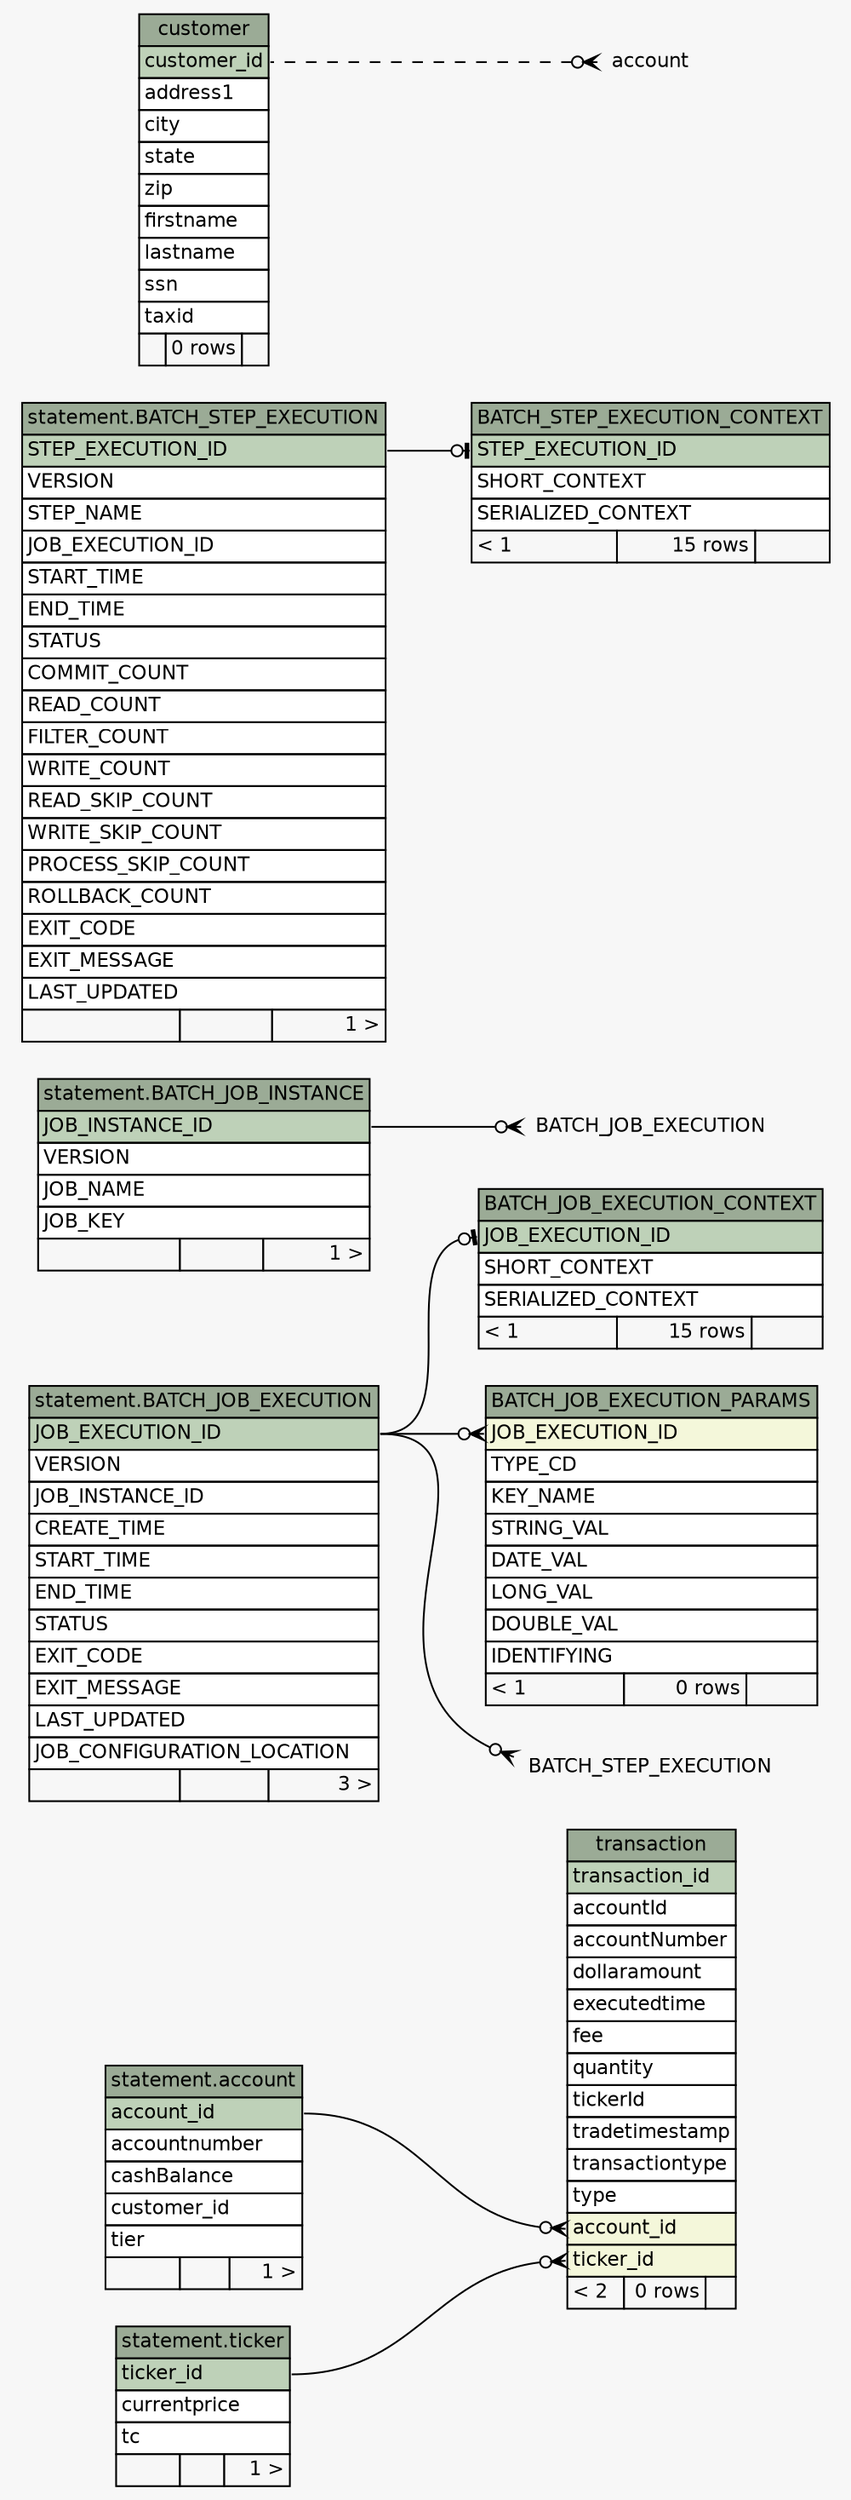 // dot 2.36.0 on Mac OS X 10.10.2
// SchemaSpy rev Unknown
digraph "largeImpliedRelationshipsDiagram" {
  graph [
    rankdir="RL"
    bgcolor="#f7f7f7"
    
    nodesep="0.18"
    ranksep="0.46"
    fontname="Helvetica"
    fontsize="11"
  ];
  node [
    fontname="Helvetica"
    fontsize="11"
    shape="plaintext"
  ];
  edge [
    arrowsize="0.8"
  ];
  "statement.account" [
    label=<
    <TABLE BORDER="0" CELLBORDER="1" CELLSPACING="0" BGCOLOR="#ffffff">
      <TR><TD COLSPAN="3" BGCOLOR="#9bab96" ALIGN="CENTER">statement.account</TD></TR>
      <TR><TD PORT="account_id" COLSPAN="3" BGCOLOR="#bed1b8" ALIGN="LEFT">account_id</TD></TR>
      <TR><TD PORT="accountnumber" COLSPAN="3" ALIGN="LEFT">accountnumber</TD></TR>
      <TR><TD PORT="cashBalance" COLSPAN="3" ALIGN="LEFT">cashBalance</TD></TR>
      <TR><TD PORT="customer_id" COLSPAN="3" ALIGN="LEFT">customer_id</TD></TR>
      <TR><TD PORT="tier" COLSPAN="3" ALIGN="LEFT">tier</TD></TR>
      <TR><TD ALIGN="LEFT" BGCOLOR="#f7f7f7">  </TD><TD ALIGN="RIGHT" BGCOLOR="#f7f7f7">  </TD><TD ALIGN="RIGHT" BGCOLOR="#f7f7f7">1 &gt;</TD></TR>
    </TABLE>>
    tooltip="statement.account"
  ];
  "statement.BATCH_JOB_EXECUTION" [
    label=<
    <TABLE BORDER="0" CELLBORDER="1" CELLSPACING="0" BGCOLOR="#ffffff">
      <TR><TD COLSPAN="3" BGCOLOR="#9bab96" ALIGN="CENTER">statement.BATCH_JOB_EXECUTION</TD></TR>
      <TR><TD PORT="JOB_EXECUTION_ID" COLSPAN="3" BGCOLOR="#bed1b8" ALIGN="LEFT">JOB_EXECUTION_ID</TD></TR>
      <TR><TD PORT="VERSION" COLSPAN="3" ALIGN="LEFT">VERSION</TD></TR>
      <TR><TD PORT="JOB_INSTANCE_ID" COLSPAN="3" ALIGN="LEFT">JOB_INSTANCE_ID</TD></TR>
      <TR><TD PORT="CREATE_TIME" COLSPAN="3" ALIGN="LEFT">CREATE_TIME</TD></TR>
      <TR><TD PORT="START_TIME" COLSPAN="3" ALIGN="LEFT">START_TIME</TD></TR>
      <TR><TD PORT="END_TIME" COLSPAN="3" ALIGN="LEFT">END_TIME</TD></TR>
      <TR><TD PORT="STATUS" COLSPAN="3" ALIGN="LEFT">STATUS</TD></TR>
      <TR><TD PORT="EXIT_CODE" COLSPAN="3" ALIGN="LEFT">EXIT_CODE</TD></TR>
      <TR><TD PORT="EXIT_MESSAGE" COLSPAN="3" ALIGN="LEFT">EXIT_MESSAGE</TD></TR>
      <TR><TD PORT="LAST_UPDATED" COLSPAN="3" ALIGN="LEFT">LAST_UPDATED</TD></TR>
      <TR><TD PORT="JOB_CONFIGURATION_LOCATION" COLSPAN="3" ALIGN="LEFT">JOB_CONFIGURATION_LOCATION</TD></TR>
      <TR><TD ALIGN="LEFT" BGCOLOR="#f7f7f7">  </TD><TD ALIGN="RIGHT" BGCOLOR="#f7f7f7">  </TD><TD ALIGN="RIGHT" BGCOLOR="#f7f7f7">3 &gt;</TD></TR>
    </TABLE>>
    tooltip="statement.BATCH_JOB_EXECUTION"
  ];
  "BATCH_JOB_EXECUTION_CONTEXT" [
    label=<
    <TABLE BORDER="0" CELLBORDER="1" CELLSPACING="0" BGCOLOR="#ffffff">
      <TR><TD COLSPAN="3" BGCOLOR="#9bab96" ALIGN="CENTER">BATCH_JOB_EXECUTION_CONTEXT</TD></TR>
      <TR><TD PORT="JOB_EXECUTION_ID" COLSPAN="3" BGCOLOR="#bed1b8" ALIGN="LEFT">JOB_EXECUTION_ID</TD></TR>
      <TR><TD PORT="SHORT_CONTEXT" COLSPAN="3" ALIGN="LEFT">SHORT_CONTEXT</TD></TR>
      <TR><TD PORT="SERIALIZED_CONTEXT" COLSPAN="3" ALIGN="LEFT">SERIALIZED_CONTEXT</TD></TR>
      <TR><TD ALIGN="LEFT" BGCOLOR="#f7f7f7">&lt; 1</TD><TD ALIGN="RIGHT" BGCOLOR="#f7f7f7">15 rows</TD><TD ALIGN="RIGHT" BGCOLOR="#f7f7f7">  </TD></TR>
    </TABLE>>
    URL="tables/BATCH_JOB_EXECUTION_CONTEXT.html"
    tooltip="BATCH_JOB_EXECUTION_CONTEXT"
  ];
  "BATCH_JOB_EXECUTION_PARAMS" [
    label=<
    <TABLE BORDER="0" CELLBORDER="1" CELLSPACING="0" BGCOLOR="#ffffff">
      <TR><TD COLSPAN="3" BGCOLOR="#9bab96" ALIGN="CENTER">BATCH_JOB_EXECUTION_PARAMS</TD></TR>
      <TR><TD PORT="JOB_EXECUTION_ID" COLSPAN="3" BGCOLOR="#f4f7da" ALIGN="LEFT">JOB_EXECUTION_ID</TD></TR>
      <TR><TD PORT="TYPE_CD" COLSPAN="3" ALIGN="LEFT">TYPE_CD</TD></TR>
      <TR><TD PORT="KEY_NAME" COLSPAN="3" ALIGN="LEFT">KEY_NAME</TD></TR>
      <TR><TD PORT="STRING_VAL" COLSPAN="3" ALIGN="LEFT">STRING_VAL</TD></TR>
      <TR><TD PORT="DATE_VAL" COLSPAN="3" ALIGN="LEFT">DATE_VAL</TD></TR>
      <TR><TD PORT="LONG_VAL" COLSPAN="3" ALIGN="LEFT">LONG_VAL</TD></TR>
      <TR><TD PORT="DOUBLE_VAL" COLSPAN="3" ALIGN="LEFT">DOUBLE_VAL</TD></TR>
      <TR><TD PORT="IDENTIFYING" COLSPAN="3" ALIGN="LEFT">IDENTIFYING</TD></TR>
      <TR><TD ALIGN="LEFT" BGCOLOR="#f7f7f7">&lt; 1</TD><TD ALIGN="RIGHT" BGCOLOR="#f7f7f7">0 rows</TD><TD ALIGN="RIGHT" BGCOLOR="#f7f7f7">  </TD></TR>
    </TABLE>>
    URL="tables/BATCH_JOB_EXECUTION_PARAMS.html"
    tooltip="BATCH_JOB_EXECUTION_PARAMS"
  ];
  "statement.BATCH_JOB_INSTANCE" [
    label=<
    <TABLE BORDER="0" CELLBORDER="1" CELLSPACING="0" BGCOLOR="#ffffff">
      <TR><TD COLSPAN="3" BGCOLOR="#9bab96" ALIGN="CENTER">statement.BATCH_JOB_INSTANCE</TD></TR>
      <TR><TD PORT="JOB_INSTANCE_ID" COLSPAN="3" BGCOLOR="#bed1b8" ALIGN="LEFT">JOB_INSTANCE_ID</TD></TR>
      <TR><TD PORT="VERSION" COLSPAN="3" ALIGN="LEFT">VERSION</TD></TR>
      <TR><TD PORT="JOB_NAME" COLSPAN="3" ALIGN="LEFT">JOB_NAME</TD></TR>
      <TR><TD PORT="JOB_KEY" COLSPAN="3" ALIGN="LEFT">JOB_KEY</TD></TR>
      <TR><TD ALIGN="LEFT" BGCOLOR="#f7f7f7">  </TD><TD ALIGN="RIGHT" BGCOLOR="#f7f7f7">  </TD><TD ALIGN="RIGHT" BGCOLOR="#f7f7f7">1 &gt;</TD></TR>
    </TABLE>>
    tooltip="statement.BATCH_JOB_INSTANCE"
  ];
  "statement.BATCH_STEP_EXECUTION" [
    label=<
    <TABLE BORDER="0" CELLBORDER="1" CELLSPACING="0" BGCOLOR="#ffffff">
      <TR><TD COLSPAN="3" BGCOLOR="#9bab96" ALIGN="CENTER">statement.BATCH_STEP_EXECUTION</TD></TR>
      <TR><TD PORT="STEP_EXECUTION_ID" COLSPAN="3" BGCOLOR="#bed1b8" ALIGN="LEFT">STEP_EXECUTION_ID</TD></TR>
      <TR><TD PORT="VERSION" COLSPAN="3" ALIGN="LEFT">VERSION</TD></TR>
      <TR><TD PORT="STEP_NAME" COLSPAN="3" ALIGN="LEFT">STEP_NAME</TD></TR>
      <TR><TD PORT="JOB_EXECUTION_ID" COLSPAN="3" ALIGN="LEFT">JOB_EXECUTION_ID</TD></TR>
      <TR><TD PORT="START_TIME" COLSPAN="3" ALIGN="LEFT">START_TIME</TD></TR>
      <TR><TD PORT="END_TIME" COLSPAN="3" ALIGN="LEFT">END_TIME</TD></TR>
      <TR><TD PORT="STATUS" COLSPAN="3" ALIGN="LEFT">STATUS</TD></TR>
      <TR><TD PORT="COMMIT_COUNT" COLSPAN="3" ALIGN="LEFT">COMMIT_COUNT</TD></TR>
      <TR><TD PORT="READ_COUNT" COLSPAN="3" ALIGN="LEFT">READ_COUNT</TD></TR>
      <TR><TD PORT="FILTER_COUNT" COLSPAN="3" ALIGN="LEFT">FILTER_COUNT</TD></TR>
      <TR><TD PORT="WRITE_COUNT" COLSPAN="3" ALIGN="LEFT">WRITE_COUNT</TD></TR>
      <TR><TD PORT="READ_SKIP_COUNT" COLSPAN="3" ALIGN="LEFT">READ_SKIP_COUNT</TD></TR>
      <TR><TD PORT="WRITE_SKIP_COUNT" COLSPAN="3" ALIGN="LEFT">WRITE_SKIP_COUNT</TD></TR>
      <TR><TD PORT="PROCESS_SKIP_COUNT" COLSPAN="3" ALIGN="LEFT">PROCESS_SKIP_COUNT</TD></TR>
      <TR><TD PORT="ROLLBACK_COUNT" COLSPAN="3" ALIGN="LEFT">ROLLBACK_COUNT</TD></TR>
      <TR><TD PORT="EXIT_CODE" COLSPAN="3" ALIGN="LEFT">EXIT_CODE</TD></TR>
      <TR><TD PORT="EXIT_MESSAGE" COLSPAN="3" ALIGN="LEFT">EXIT_MESSAGE</TD></TR>
      <TR><TD PORT="LAST_UPDATED" COLSPAN="3" ALIGN="LEFT">LAST_UPDATED</TD></TR>
      <TR><TD ALIGN="LEFT" BGCOLOR="#f7f7f7">  </TD><TD ALIGN="RIGHT" BGCOLOR="#f7f7f7">  </TD><TD ALIGN="RIGHT" BGCOLOR="#f7f7f7">1 &gt;</TD></TR>
    </TABLE>>
    tooltip="statement.BATCH_STEP_EXECUTION"
  ];
  "BATCH_STEP_EXECUTION_CONTEXT" [
    label=<
    <TABLE BORDER="0" CELLBORDER="1" CELLSPACING="0" BGCOLOR="#ffffff">
      <TR><TD COLSPAN="3" BGCOLOR="#9bab96" ALIGN="CENTER">BATCH_STEP_EXECUTION_CONTEXT</TD></TR>
      <TR><TD PORT="STEP_EXECUTION_ID" COLSPAN="3" BGCOLOR="#bed1b8" ALIGN="LEFT">STEP_EXECUTION_ID</TD></TR>
      <TR><TD PORT="SHORT_CONTEXT" COLSPAN="3" ALIGN="LEFT">SHORT_CONTEXT</TD></TR>
      <TR><TD PORT="SERIALIZED_CONTEXT" COLSPAN="3" ALIGN="LEFT">SERIALIZED_CONTEXT</TD></TR>
      <TR><TD ALIGN="LEFT" BGCOLOR="#f7f7f7">&lt; 1</TD><TD ALIGN="RIGHT" BGCOLOR="#f7f7f7">15 rows</TD><TD ALIGN="RIGHT" BGCOLOR="#f7f7f7">  </TD></TR>
    </TABLE>>
    URL="tables/BATCH_STEP_EXECUTION_CONTEXT.html"
    tooltip="BATCH_STEP_EXECUTION_CONTEXT"
  ];
  "customer" [
    label=<
    <TABLE BORDER="0" CELLBORDER="1" CELLSPACING="0" BGCOLOR="#ffffff">
      <TR><TD COLSPAN="3" BGCOLOR="#9bab96" ALIGN="CENTER">customer</TD></TR>
      <TR><TD PORT="customer_id" COLSPAN="3" BGCOLOR="#bed1b8" ALIGN="LEFT">customer_id</TD></TR>
      <TR><TD PORT="address1" COLSPAN="3" ALIGN="LEFT">address1</TD></TR>
      <TR><TD PORT="city" COLSPAN="3" ALIGN="LEFT">city</TD></TR>
      <TR><TD PORT="state" COLSPAN="3" ALIGN="LEFT">state</TD></TR>
      <TR><TD PORT="zip" COLSPAN="3" ALIGN="LEFT">zip</TD></TR>
      <TR><TD PORT="firstname" COLSPAN="3" ALIGN="LEFT">firstname</TD></TR>
      <TR><TD PORT="lastname" COLSPAN="3" ALIGN="LEFT">lastname</TD></TR>
      <TR><TD PORT="ssn" COLSPAN="3" ALIGN="LEFT">ssn</TD></TR>
      <TR><TD PORT="taxid" COLSPAN="3" ALIGN="LEFT">taxid</TD></TR>
      <TR><TD ALIGN="LEFT" BGCOLOR="#f7f7f7">  </TD><TD ALIGN="RIGHT" BGCOLOR="#f7f7f7">0 rows</TD><TD ALIGN="RIGHT" BGCOLOR="#f7f7f7">  </TD></TR>
    </TABLE>>
    URL="tables/customer.html"
    tooltip="customer"
  ];
  "statement.ticker" [
    label=<
    <TABLE BORDER="0" CELLBORDER="1" CELLSPACING="0" BGCOLOR="#ffffff">
      <TR><TD COLSPAN="3" BGCOLOR="#9bab96" ALIGN="CENTER">statement.ticker</TD></TR>
      <TR><TD PORT="ticker_id" COLSPAN="3" BGCOLOR="#bed1b8" ALIGN="LEFT">ticker_id</TD></TR>
      <TR><TD PORT="currentprice" COLSPAN="3" ALIGN="LEFT">currentprice</TD></TR>
      <TR><TD PORT="tc" COLSPAN="3" ALIGN="LEFT">tc</TD></TR>
      <TR><TD ALIGN="LEFT" BGCOLOR="#f7f7f7">  </TD><TD ALIGN="RIGHT" BGCOLOR="#f7f7f7">  </TD><TD ALIGN="RIGHT" BGCOLOR="#f7f7f7">1 &gt;</TD></TR>
    </TABLE>>
    tooltip="statement.ticker"
  ];
  "transaction" [
    label=<
    <TABLE BORDER="0" CELLBORDER="1" CELLSPACING="0" BGCOLOR="#ffffff">
      <TR><TD COLSPAN="3" BGCOLOR="#9bab96" ALIGN="CENTER">transaction</TD></TR>
      <TR><TD PORT="transaction_id" COLSPAN="3" BGCOLOR="#bed1b8" ALIGN="LEFT">transaction_id</TD></TR>
      <TR><TD PORT="accountId" COLSPAN="3" ALIGN="LEFT">accountId</TD></TR>
      <TR><TD PORT="accountNumber" COLSPAN="3" ALIGN="LEFT">accountNumber</TD></TR>
      <TR><TD PORT="dollaramount" COLSPAN="3" ALIGN="LEFT">dollaramount</TD></TR>
      <TR><TD PORT="executedtime" COLSPAN="3" ALIGN="LEFT">executedtime</TD></TR>
      <TR><TD PORT="fee" COLSPAN="3" ALIGN="LEFT">fee</TD></TR>
      <TR><TD PORT="quantity" COLSPAN="3" ALIGN="LEFT">quantity</TD></TR>
      <TR><TD PORT="tickerId" COLSPAN="3" ALIGN="LEFT">tickerId</TD></TR>
      <TR><TD PORT="tradetimestamp" COLSPAN="3" ALIGN="LEFT">tradetimestamp</TD></TR>
      <TR><TD PORT="transactiontype" COLSPAN="3" ALIGN="LEFT">transactiontype</TD></TR>
      <TR><TD PORT="type" COLSPAN="3" ALIGN="LEFT">type</TD></TR>
      <TR><TD PORT="account_id" COLSPAN="3" BGCOLOR="#f4f7da" ALIGN="LEFT">account_id</TD></TR>
      <TR><TD PORT="ticker_id" COLSPAN="3" BGCOLOR="#f4f7da" ALIGN="LEFT">ticker_id</TD></TR>
      <TR><TD ALIGN="LEFT" BGCOLOR="#f7f7f7">&lt; 2</TD><TD ALIGN="RIGHT" BGCOLOR="#f7f7f7">0 rows</TD><TD ALIGN="RIGHT" BGCOLOR="#f7f7f7">  </TD></TR>
    </TABLE>>
    URL="tables/transaction.html"
    tooltip="transaction"
  ];
  "account":"customer_id":w -> "customer":"customer_id":e [arrowhead=none dir=back arrowtail=crowodot style=dashed];
  "BATCH_JOB_EXECUTION":"JOB_INSTANCE_ID":w -> "statement.BATCH_JOB_INSTANCE":"JOB_INSTANCE_ID":e [arrowhead=none dir=back arrowtail=crowodot];
  "BATCH_JOB_EXECUTION_CONTEXT":"JOB_EXECUTION_ID":w -> "statement.BATCH_JOB_EXECUTION":"JOB_EXECUTION_ID":e [arrowhead=none dir=back arrowtail=teeodot];
  "BATCH_JOB_EXECUTION_PARAMS":"JOB_EXECUTION_ID":w -> "statement.BATCH_JOB_EXECUTION":"JOB_EXECUTION_ID":e [arrowhead=none dir=back arrowtail=crowodot];
  "BATCH_STEP_EXECUTION":"JOB_EXECUTION_ID":w -> "statement.BATCH_JOB_EXECUTION":"JOB_EXECUTION_ID":e [arrowhead=none dir=back arrowtail=crowodot];
  "BATCH_STEP_EXECUTION_CONTEXT":"STEP_EXECUTION_ID":w -> "statement.BATCH_STEP_EXECUTION":"STEP_EXECUTION_ID":e [arrowhead=none dir=back arrowtail=teeodot];
  "transaction":"account_id":w -> "statement.account":"account_id":e [arrowhead=none dir=back arrowtail=crowodot];
  "transaction":"ticker_id":w -> "statement.ticker":"ticker_id":e [arrowhead=none dir=back arrowtail=crowodot];
}

